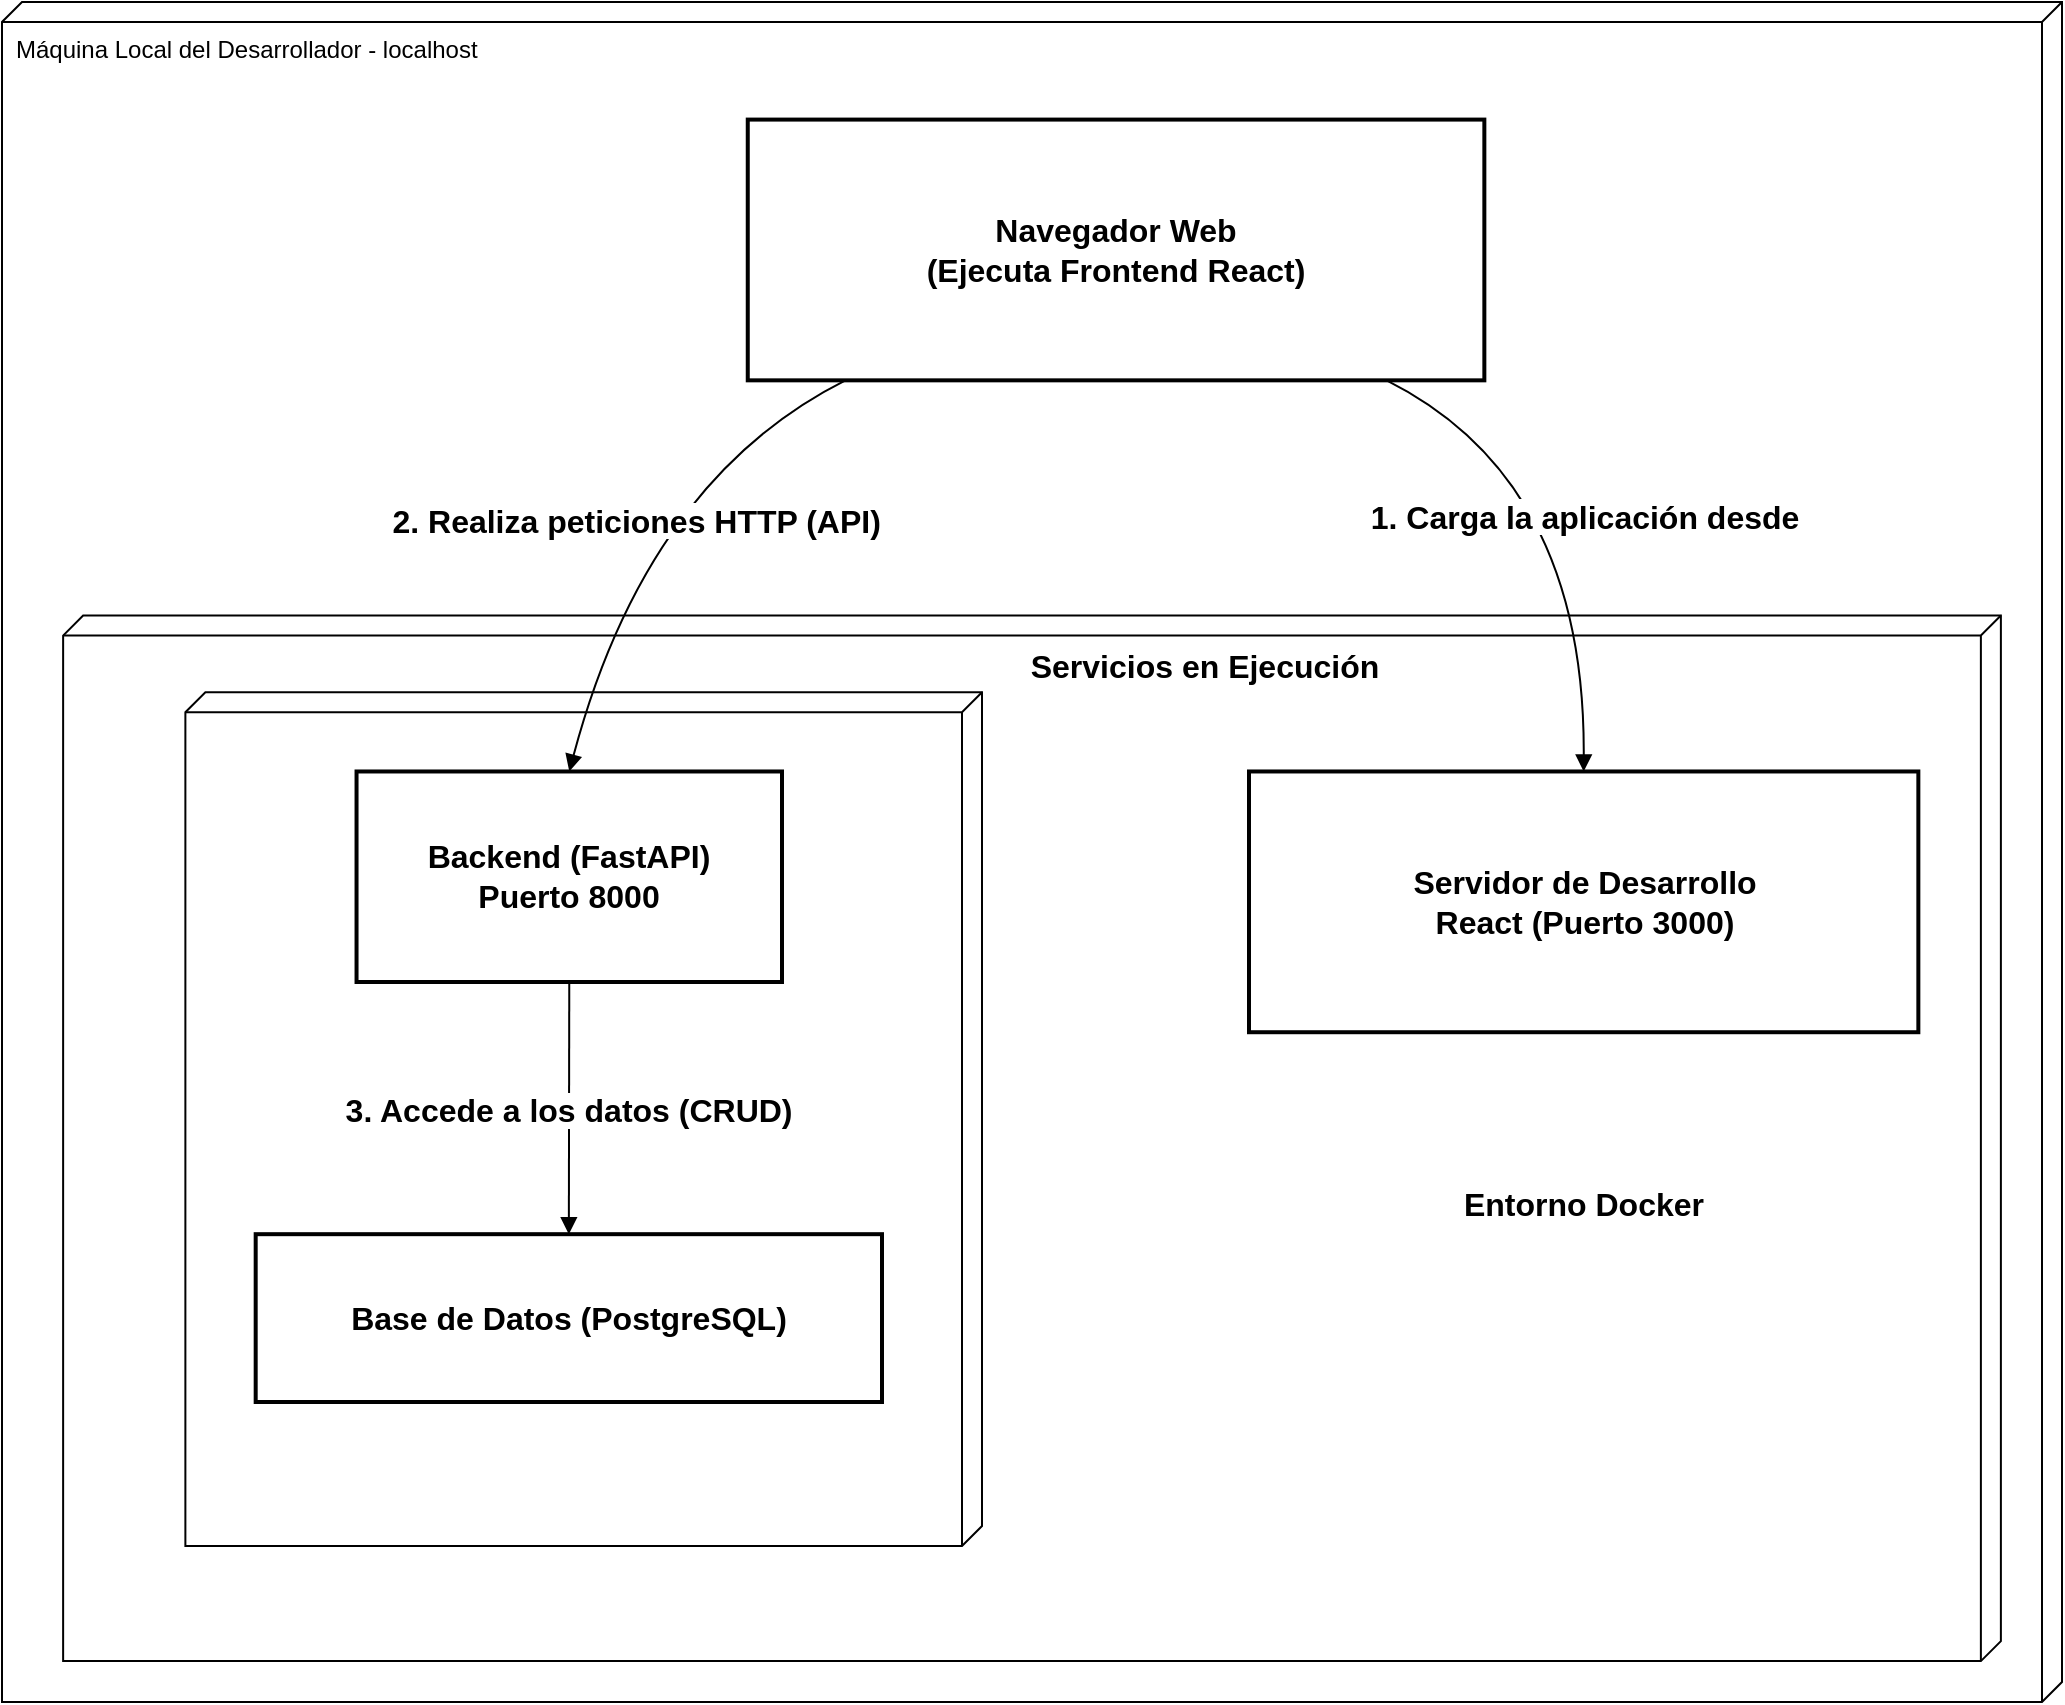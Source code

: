 <mxfile version="28.0.7">
  <diagram name="Page-1" id="rYkSNON5f-lDWxG6IL0g">
    <mxGraphModel dx="1346" dy="776" grid="1" gridSize="10" guides="1" tooltips="1" connect="1" arrows="1" fold="1" page="1" pageScale="1" pageWidth="850" pageHeight="1100" math="0" shadow="0">
      <root>
        <mxCell id="0" />
        <mxCell id="1" parent="0" />
        <mxCell id="6OKxg32zUcpk-TssQ5vP-1" value="Máquina Local del Desarrollador - localhost" style="verticalAlign=top;align=left;shape=cube;size=10;direction=south;fontStyle=0;html=1;boundedLbl=1;spacingLeft=5;whiteSpace=wrap;" vertex="1" parent="1">
          <mxGeometry x="20" y="10" width="1030" height="850" as="geometry" />
        </mxCell>
        <mxCell id="6OKxg32zUcpk-TssQ5vP-7" value="" style="verticalAlign=top;align=left;shape=cube;size=10;direction=south;fontStyle=0;html=1;boundedLbl=1;spacingLeft=5;whiteSpace=wrap;" vertex="1" parent="6OKxg32zUcpk-TssQ5vP-1">
          <mxGeometry x="30.564" y="306.767" width="968.872" height="522.782" as="geometry" />
        </mxCell>
        <mxCell id="6OKxg32zUcpk-TssQ5vP-3" value="" style="verticalAlign=top;align=left;shape=cube;size=10;direction=south;fontStyle=0;html=1;boundedLbl=1;spacingLeft=5;whiteSpace=wrap;1" vertex="1" parent="6OKxg32zUcpk-TssQ5vP-1">
          <mxGeometry x="91.69" y="345.11" width="398.31" height="426.92" as="geometry" />
        </mxCell>
        <mxCell id="6OKxg32zUcpk-TssQ5vP-2" value="Backend (FastAPI)&#xa;Puerto 8000" style="whiteSpace=wrap;strokeWidth=2;fontSize=16;fontStyle=1" vertex="1" parent="6OKxg32zUcpk-TssQ5vP-1">
          <mxGeometry x="177.27" y="384.74" width="212.73" height="105.26" as="geometry" />
        </mxCell>
        <mxCell id="6OKxg32zUcpk-TssQ5vP-4" value="Navegador Web&#xa;(Ejecuta Frontend React)" style="whiteSpace=wrap;strokeWidth=2;fontSize=16;fontStyle=1" vertex="1" parent="6OKxg32zUcpk-TssQ5vP-1">
          <mxGeometry x="372.878" y="58.797" width="368.294" height="130.376" as="geometry" />
        </mxCell>
        <mxCell id="6OKxg32zUcpk-TssQ5vP-5" value="Servidor de Desarrollo&#xa;React (Puerto 3000)" style="whiteSpace=wrap;strokeWidth=2;fontSize=16;fontStyle=1" vertex="1" parent="6OKxg32zUcpk-TssQ5vP-1">
          <mxGeometry x="623.501" y="384.737" width="334.674" height="130.376" as="geometry" />
        </mxCell>
        <mxCell id="6OKxg32zUcpk-TssQ5vP-6" value="Base de Datos (PostgreSQL)" style="whiteSpace=wrap;strokeWidth=2;fontSize=16;fontStyle=1" vertex="1" parent="6OKxg32zUcpk-TssQ5vP-1">
          <mxGeometry x="126.84" y="616.09" width="313.16" height="83.91" as="geometry" />
        </mxCell>
        <mxCell id="6OKxg32zUcpk-TssQ5vP-8" value="1. Carga la aplicación desde" style="curved=1;startArrow=none;endArrow=block;exitX=0.86;exitY=0.99;entryX=0.5;entryY=0;rounded=0;fontSize=16;fontStyle=1" edge="1" parent="6OKxg32zUcpk-TssQ5vP-1" source="6OKxg32zUcpk-TssQ5vP-4" target="6OKxg32zUcpk-TssQ5vP-5">
          <mxGeometry relative="1" as="geometry">
            <Array as="points">
              <mxPoint x="791.602" y="239.023" />
            </Array>
          </mxGeometry>
        </mxCell>
        <mxCell id="6OKxg32zUcpk-TssQ5vP-9" value="2. Realiza peticiones HTTP (API)" style="curved=1;startArrow=none;endArrow=block;exitX=0.14;exitY=0.99;entryX=0.5;entryY=0;rounded=0;fontSize=16;fontStyle=1" edge="1" parent="6OKxg32zUcpk-TssQ5vP-1" source="6OKxg32zUcpk-TssQ5vP-4" target="6OKxg32zUcpk-TssQ5vP-2">
          <mxGeometry relative="1" as="geometry">
            <Array as="points">
              <mxPoint x="322.448" y="239.023" />
            </Array>
          </mxGeometry>
        </mxCell>
        <mxCell id="6OKxg32zUcpk-TssQ5vP-10" value="3. Accede a los datos (CRUD)" style="curved=1;startArrow=none;endArrow=block;exitX=0.5;exitY=1;entryX=0.5;entryY=0.01;rounded=0;fontSize=16;fontStyle=1" edge="1" parent="6OKxg32zUcpk-TssQ5vP-1" source="6OKxg32zUcpk-TssQ5vP-2" target="6OKxg32zUcpk-TssQ5vP-6">
          <mxGeometry relative="1" as="geometry">
            <Array as="points" />
          </mxGeometry>
        </mxCell>
        <mxCell id="6OKxg32zUcpk-TssQ5vP-12" value="&lt;font style=&quot;font-size: 16px;&quot;&gt;&lt;b&gt;Servicios en Ejecución&lt;/b&gt;&lt;/font&gt;" style="text;html=1;align=center;verticalAlign=middle;whiteSpace=wrap;rounded=0;" vertex="1" parent="6OKxg32zUcpk-TssQ5vP-1">
          <mxGeometry x="372.878" y="306.767" width="456.929" height="51.128" as="geometry" />
        </mxCell>
        <mxCell id="6OKxg32zUcpk-TssQ5vP-13" value="&lt;span style=&quot;font-size: 16px; font-weight: 700;&quot;&gt;Entorno Docker&lt;/span&gt;" style="text;html=1;align=center;verticalAlign=middle;whiteSpace=wrap;rounded=0;" vertex="1" parent="6OKxg32zUcpk-TssQ5vP-1">
          <mxGeometry x="683.865" y="575.188" width="213.947" height="51.128" as="geometry" />
        </mxCell>
      </root>
    </mxGraphModel>
  </diagram>
</mxfile>
